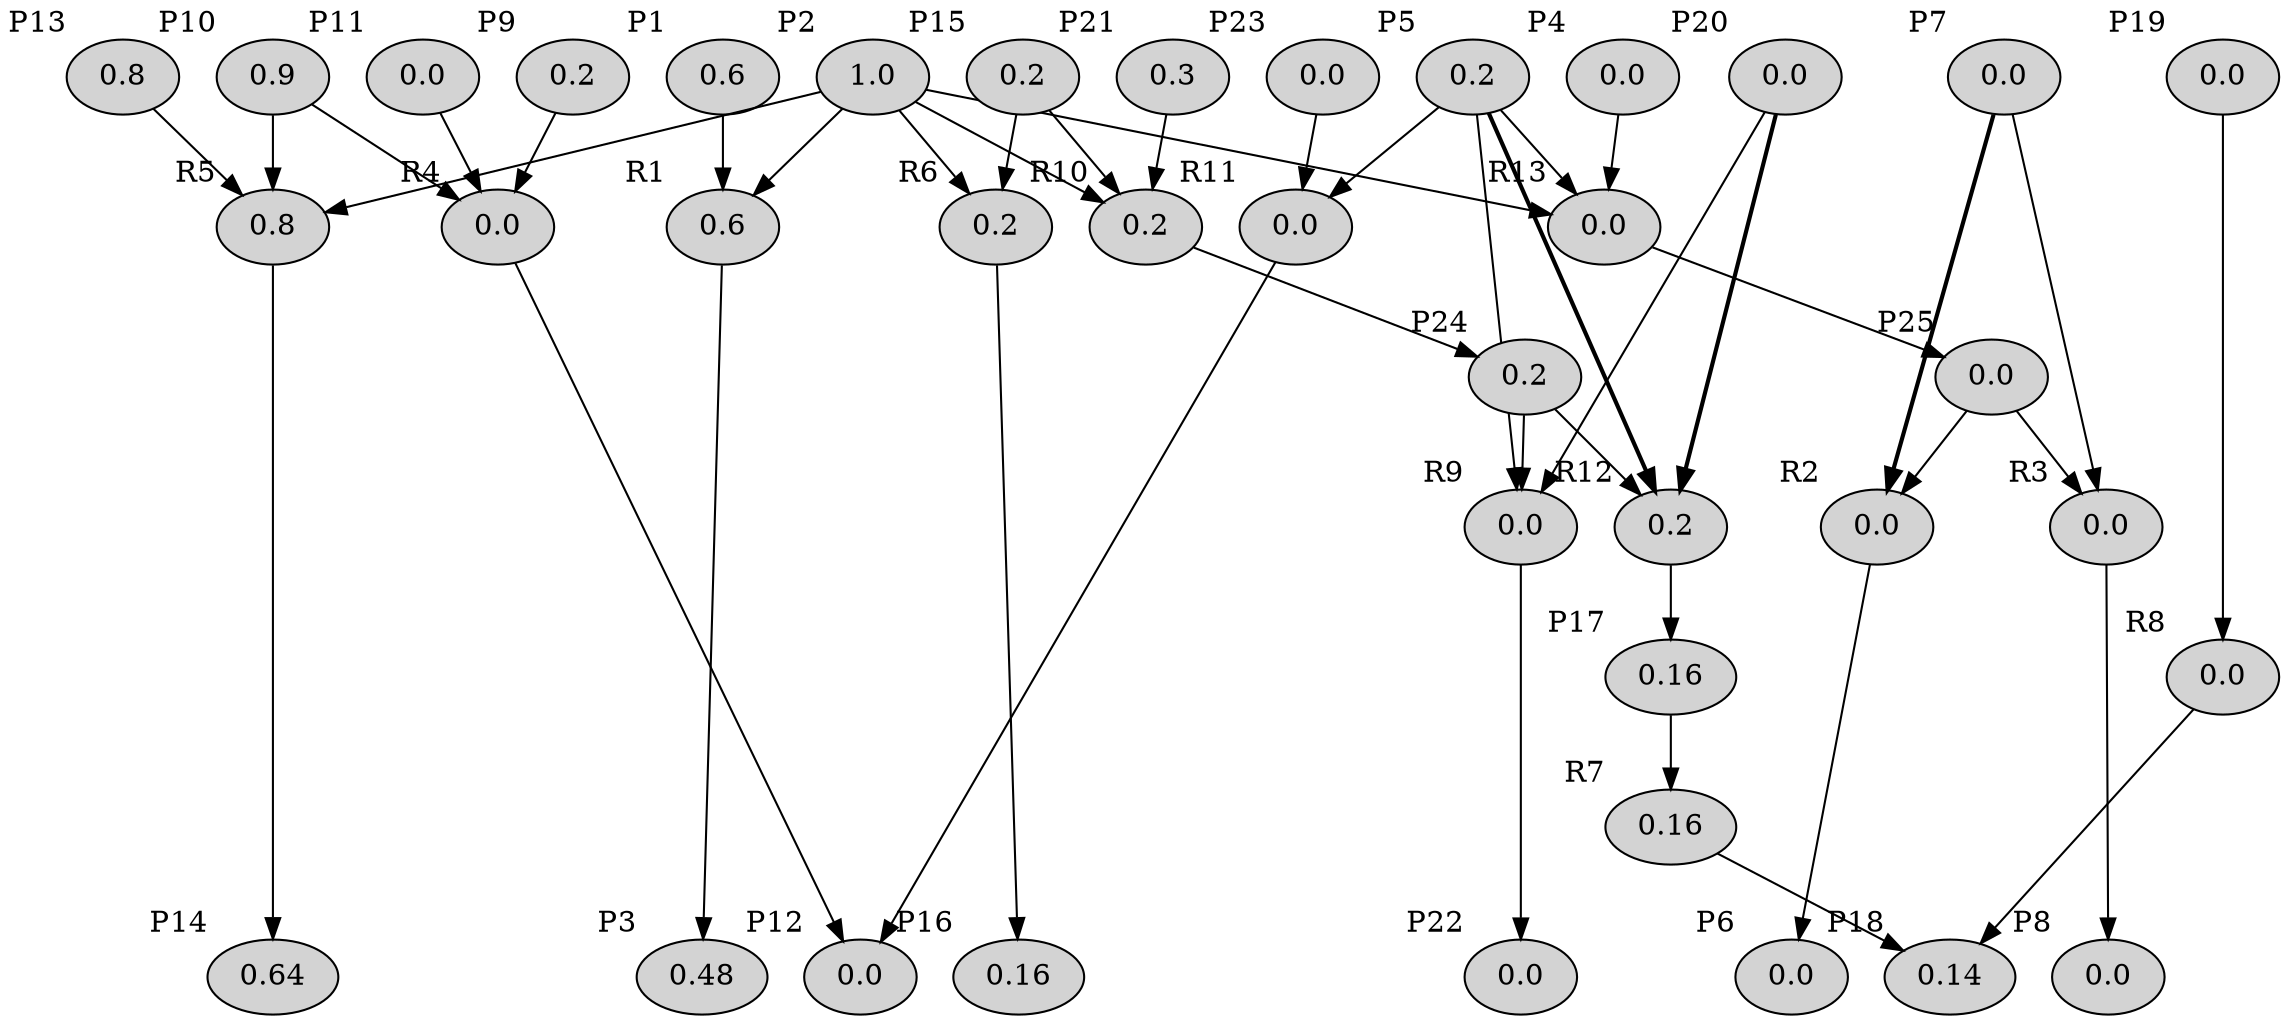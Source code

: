 strict digraph {
	graph [splines=line]
	1 [label=0.6 fillcolor=lightgray style=filled xlabel=P1]
	2 [label=1.0 fillcolor=lightgray style=filled xlabel=P2]
	3 [label=0.48 fillcolor=lightgray style=filled xlabel=P3]
	4 [label=0.0 fillcolor=lightgray style=filled xlabel=P4]
	5 [label=0.2 fillcolor=lightgray style=filled xlabel=P5]
	6 [label=0.0 fillcolor=lightgray style=filled xlabel=P6]
	7 [label=0.0 fillcolor=lightgray style=filled xlabel=P7]
	8 [label=0.0 fillcolor=lightgray style=filled xlabel=P8]
	9 [label=0.2 fillcolor=lightgray style=filled xlabel=P9]
	10 [label=0.9 fillcolor=lightgray style=filled xlabel=P10]
	11 [label=0.0 fillcolor=lightgray style=filled xlabel=P11]
	12 [label=0.0 fillcolor=lightgray style=filled xlabel=P12]
	13 [label=0.8 fillcolor=lightgray style=filled xlabel=P13]
	14 [label=0.64 fillcolor=lightgray style=filled xlabel=P14]
	15 [label=0.2 fillcolor=lightgray style=filled xlabel=P15]
	16 [label=0.16 fillcolor=lightgray style=filled xlabel=P16]
	17 [label=0.16 fillcolor=lightgray style=filled xlabel=P17]
	18 [label=0.14 fillcolor=lightgray style=filled xlabel=P18]
	19 [label=0.0 fillcolor=lightgray style=filled xlabel=P19]
	20 [label=0.0 fillcolor=lightgray style=filled xlabel=P20]
	21 [label=0.3 fillcolor=lightgray style=filled xlabel=P21]
	22 [label=0.0 fillcolor=lightgray style=filled xlabel=P22]
	23 [label=0.0 fillcolor=lightgray style=filled xlabel=P23]
	24 [label=0.2 fillcolor=lightgray style=filled xlabel=P24]
	25 [label=0.0 fillcolor=lightgray style=filled xlabel=P25]
	26 [label=0.6 fillcolor=lightgray style=filled xlabel=R1]
	27 [label=0.0 fillcolor=lightgray style=filled xlabel=R2]
	28 [label=0.0 fillcolor=lightgray style=filled xlabel=R3]
	29 [label=0.0 fillcolor=lightgray style=filled xlabel=R4]
	30 [label=0.8 fillcolor=lightgray style=filled xlabel=R5]
	31 [label=0.2 fillcolor=lightgray style=filled xlabel=R6]
	32 [label=0.16 fillcolor=lightgray style=filled xlabel=R7]
	33 [label=0.0 fillcolor=lightgray style=filled xlabel=R8]
	34 [label=0.0 fillcolor=lightgray style=filled xlabel=R9]
	35 [label=0.2 fillcolor=lightgray style=filled xlabel=R10]
	36 [label=0.0 fillcolor=lightgray style=filled xlabel=R11]
	37 [label=0.2 fillcolor=lightgray style=filled xlabel=R12]
	38 [label=0.0 fillcolor=lightgray style=filled xlabel=R13]
	1 -> 26
	26 -> 3
	26 -> 3
	2 -> 26
	2 -> 30
	2 -> 31
	2 -> 35
	2 -> 38
	25 -> 27
	25 -> 28
	27 -> 6
	27 -> 6
	7 -> 27 [penwidth=2]
	7 -> 28
	28 -> 8
	28 -> 8
	10 -> 29
	10 -> 30
	29 -> 12
	29 -> 12
	29 -> 12
	11 -> 29
	9 -> 29
	13 -> 30
	30 -> 14
	30 -> 14
	30 -> 14
	31 -> 16
	31 -> 16
	15 -> 31
	15 -> 35
	17 -> 32
	32 -> 18
	19 -> 33
	33 -> 18
	5 -> 34
	5 -> 36
	5 -> 37 [penwidth=2]
	5 -> 38
	34 -> 22
	34 -> 22
	34 -> 22
	24 -> 34
	24 -> 37
	20 -> 34
	20 -> 37 [penwidth=2]
	21 -> 35
	35 -> 24
	35 -> 24
	35 -> 24
	36 -> 12
	36 -> 12
	23 -> 36
	37 -> 17
	37 -> 17
	37 -> 17
	38 -> 25
	38 -> 25
	38 -> 25
	4 -> 38
	{
		rank=min
		1
		2
		7
		10
		11
		9
		13
		15
		19
		5
		20
		21
		23
		4
	}
	{
		rank=max
		3
		6
		8
		12
		14
		16
		18
		22
	}
}
